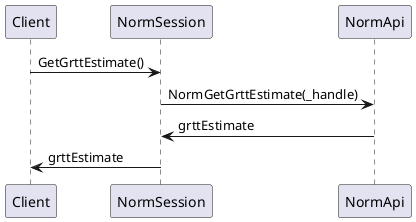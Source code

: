 @startuml
Client -> NormSession : GetGrttEstimate()
NormSession -> NormApi : NormGetGrttEstimate(_handle)
NormSession <- NormApi : grttEstimate
Client <- NormSession : grttEstimate
@enduml